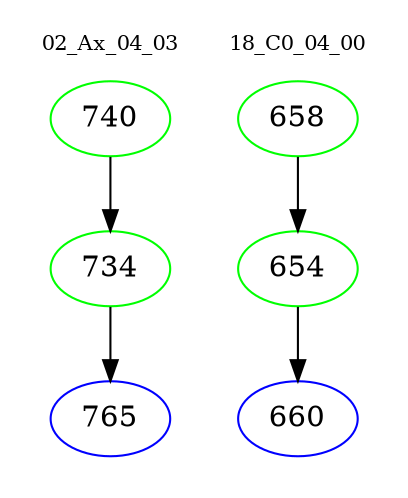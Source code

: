 digraph{
subgraph cluster_0 {
color = white
label = "02_Ax_04_03";
fontsize=10;
T0_740 [label="740", color="green"]
T0_740 -> T0_734 [color="black"]
T0_734 [label="734", color="green"]
T0_734 -> T0_765 [color="black"]
T0_765 [label="765", color="blue"]
}
subgraph cluster_1 {
color = white
label = "18_C0_04_00";
fontsize=10;
T1_658 [label="658", color="green"]
T1_658 -> T1_654 [color="black"]
T1_654 [label="654", color="green"]
T1_654 -> T1_660 [color="black"]
T1_660 [label="660", color="blue"]
}
}
